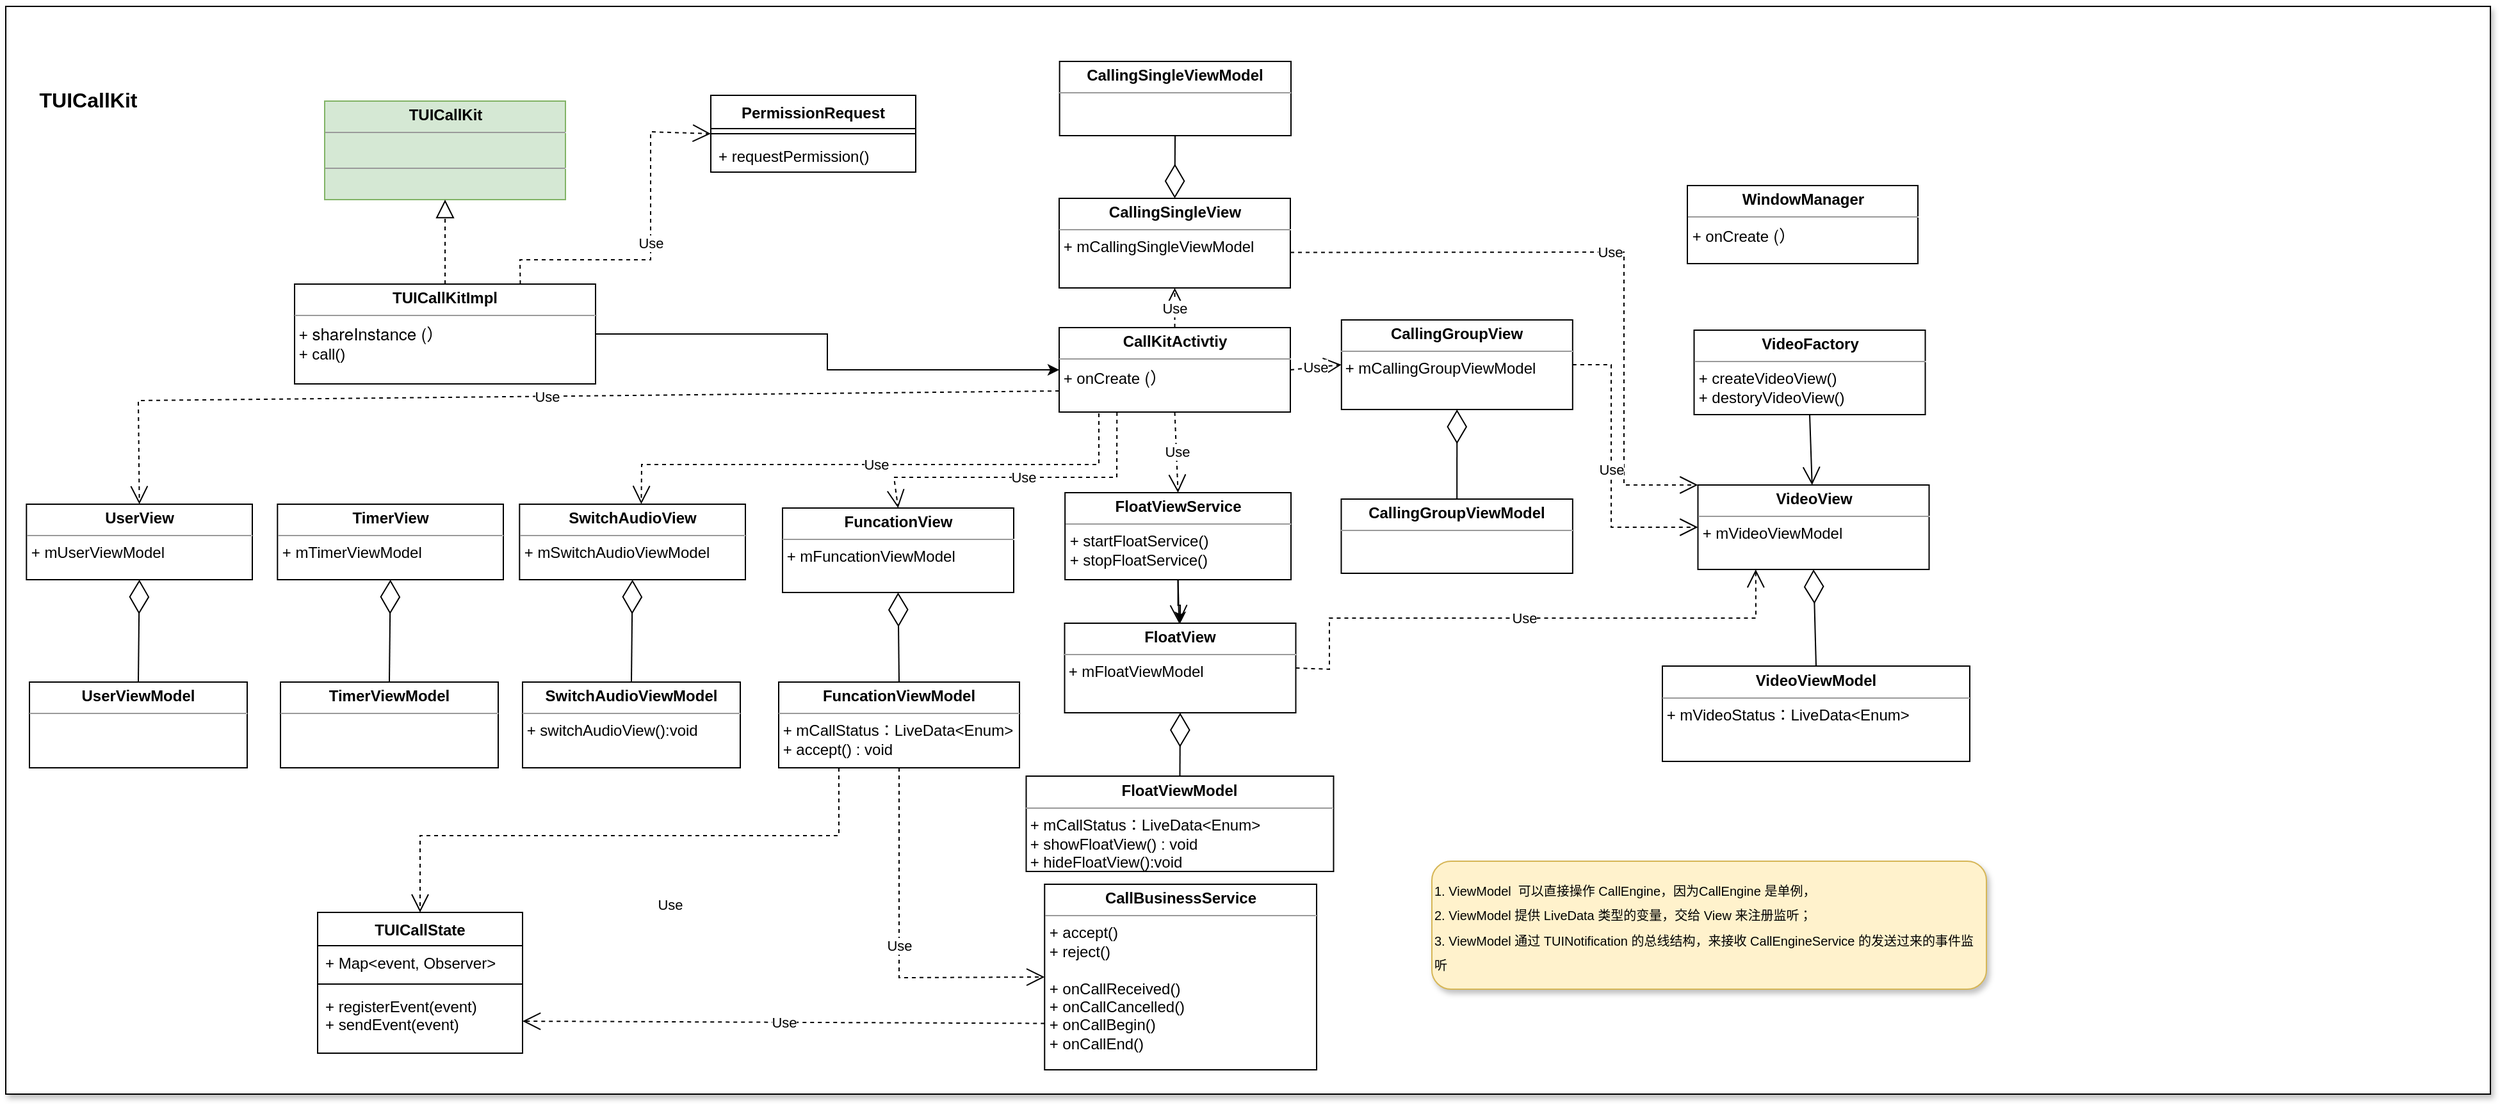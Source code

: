 <mxfile version="24.2.3" type="github">
  <diagram name="第 1 页" id="X-aWDRif7fTirK9xSBY9">
    <mxGraphModel dx="2087" dy="2103" grid="1" gridSize="10" guides="1" tooltips="1" connect="1" arrows="1" fold="1" page="1" pageScale="1" pageWidth="827" pageHeight="1169" math="0" shadow="0">
      <root>
        <mxCell id="0" />
        <mxCell id="1" parent="0" />
        <mxCell id="wCrlUD02cVlDB_2Lq__C-1" value="" style="rounded=0;whiteSpace=wrap;html=1;shadow=1;glass=0;sketch=0;fontFamily=Helvetica;fontSize=15;movable=0;resizable=0;rotatable=0;deletable=0;editable=0;connectable=0;" parent="1" vertex="1">
          <mxGeometry x="196.5" y="-108" width="1940" height="850" as="geometry" />
        </mxCell>
        <mxCell id="wCrlUD02cVlDB_2Lq__C-2" style="edgeStyle=orthogonalEdgeStyle;rounded=0;orthogonalLoop=1;jettySize=auto;html=1;entryX=0;entryY=0.5;entryDx=0;entryDy=0;fontFamily=Helvetica;fontSize=15;" parent="1" source="wCrlUD02cVlDB_2Lq__C-3" target="wCrlUD02cVlDB_2Lq__C-6" edge="1">
          <mxGeometry relative="1" as="geometry">
            <mxPoint x="1019" y="148.5" as="targetPoint" />
          </mxGeometry>
        </mxCell>
        <mxCell id="wCrlUD02cVlDB_2Lq__C-3" value="&lt;p style=&quot;margin: 0px ; margin-top: 4px ; text-align: center&quot;&gt;&lt;b&gt;TUICallKitImpl&lt;/b&gt;&lt;/p&gt;&lt;hr size=&quot;1&quot;&gt;&lt;p style=&quot;margin: 0px ; margin-left: 4px&quot;&gt;&lt;/p&gt;&lt;p style=&quot;margin: 0px ; margin-left: 4px&quot;&gt;&lt;/p&gt;&lt;span style=&quot;font-weight: 700 ; text-align: center&quot;&gt;&amp;nbsp;&lt;/span&gt;&lt;span style=&quot;text-align: center&quot;&gt;+&amp;nbsp;&lt;/span&gt;&lt;span style=&quot;font-family: &amp;quot;helvetica neue&amp;quot; ; font-size: 13px&quot;&gt;shareInstance (）&lt;br&gt;&lt;/span&gt;&lt;span style=&quot;text-align: center&quot;&gt;&amp;nbsp;+ call()&lt;br&gt;&lt;/span&gt;&lt;span style=&quot;font-weight: 700 ; text-align: center&quot;&gt;&lt;br&gt;&lt;/span&gt;&lt;div&gt;&lt;br&gt;&lt;/div&gt;" style="verticalAlign=top;align=left;overflow=fill;fontSize=12;fontFamily=Helvetica;html=1;fontStyle=0" parent="1" vertex="1">
          <mxGeometry x="422" y="109" width="235" height="78" as="geometry" />
        </mxCell>
        <mxCell id="wCrlUD02cVlDB_2Lq__C-4" value="&lt;p style=&quot;margin: 0px ; margin-top: 4px ; text-align: center&quot;&gt;&lt;span&gt;&lt;b&gt;TUICallKit&lt;/b&gt;&lt;/span&gt;&lt;/p&gt;&lt;hr size=&quot;1&quot;&gt;&lt;p style=&quot;margin: 0px ; margin-left: 4px&quot;&gt;&lt;b&gt;&lt;br&gt;&lt;/b&gt;&lt;/p&gt;&lt;hr size=&quot;1&quot;&gt;&lt;p style=&quot;margin: 0px ; margin-left: 4px&quot;&gt;&lt;/p&gt;&lt;b&gt;&lt;br&gt;&lt;/b&gt;&lt;p style=&quot;margin: 0px ; margin-left: 4px&quot;&gt;&lt;br&gt;&lt;/p&gt;" style="verticalAlign=top;align=left;overflow=fill;fontSize=12;fontFamily=Helvetica;html=1;fontStyle=0;fillColor=#d5e8d4;strokeColor=#82b366;" parent="1" vertex="1">
          <mxGeometry x="445.5" y="-34" width="188" height="77" as="geometry" />
        </mxCell>
        <mxCell id="wCrlUD02cVlDB_2Lq__C-5" value="" style="endArrow=block;dashed=1;endFill=0;endSize=12;html=1;rounded=0;exitX=0.5;exitY=0;exitDx=0;exitDy=0;entryX=0.5;entryY=1;entryDx=0;entryDy=0;" parent="1" source="wCrlUD02cVlDB_2Lq__C-3" target="wCrlUD02cVlDB_2Lq__C-4" edge="1">
          <mxGeometry width="160" relative="1" as="geometry">
            <mxPoint x="594.5" y="84" as="sourcePoint" />
            <mxPoint x="754.5" y="84" as="targetPoint" />
          </mxGeometry>
        </mxCell>
        <mxCell id="wCrlUD02cVlDB_2Lq__C-6" value="&lt;p style=&quot;margin: 0px ; margin-top: 4px ; text-align: center&quot;&gt;&lt;b&gt;CallKitActivtiy&lt;/b&gt;&lt;/p&gt;&lt;hr size=&quot;1&quot;&gt;&lt;p style=&quot;margin: 0px ; margin-left: 4px&quot;&gt;&lt;/p&gt;&lt;p style=&quot;margin: 0px ; margin-left: 4px&quot;&gt;&lt;/p&gt;&lt;span style=&quot;font-weight: 700 ; text-align: center&quot;&gt;&amp;nbsp;&lt;/span&gt;&lt;span style=&quot;text-align: center&quot;&gt;+ onCreate&lt;/span&gt;&lt;span style=&quot;font-family: &amp;quot;helvetica neue&amp;quot; ; font-size: 13px&quot;&gt;&amp;nbsp;(）&lt;/span&gt;&lt;span style=&quot;text-align: center&quot;&gt;&lt;br&gt;&lt;/span&gt;&lt;span style=&quot;font-weight: 700 ; text-align: center&quot;&gt;&lt;br&gt;&lt;/span&gt;&lt;div&gt;&lt;br&gt;&lt;/div&gt;" style="verticalAlign=top;align=left;overflow=fill;fontSize=12;fontFamily=Helvetica;html=1;fontStyle=0" parent="1" vertex="1">
          <mxGeometry x="1019" y="143" width="180.5" height="66" as="geometry" />
        </mxCell>
        <mxCell id="wCrlUD02cVlDB_2Lq__C-7" value="&lt;p style=&quot;margin: 0px ; margin-top: 4px ; text-align: center&quot;&gt;&lt;b&gt;VideoFactory&lt;/b&gt;&lt;/p&gt;&lt;hr size=&quot;1&quot;&gt;&lt;p style=&quot;margin: 0px ; margin-left: 4px&quot;&gt;&lt;/p&gt;&lt;p style=&quot;margin: 0px ; margin-left: 4px&quot;&gt;&lt;/p&gt;&lt;span style=&quot;font-weight: 700 ; text-align: center&quot;&gt;&amp;nbsp;&lt;/span&gt;&lt;span style=&quot;text-align: center&quot;&gt;+ createVideoView()&lt;br&gt;&lt;/span&gt;&lt;span style=&quot;text-align: center&quot;&gt;&amp;nbsp;+ destoryVideoView()&lt;br&gt;&lt;/span&gt;" style="verticalAlign=top;align=left;overflow=fill;fontSize=12;fontFamily=Helvetica;html=1;fontStyle=0" parent="1" vertex="1">
          <mxGeometry x="1514.75" y="145" width="180.5" height="66" as="geometry" />
        </mxCell>
        <mxCell id="wCrlUD02cVlDB_2Lq__C-8" value="&lt;p style=&quot;margin: 0px ; margin-top: 4px ; text-align: center&quot;&gt;&lt;b&gt;VideoView&lt;/b&gt;&lt;/p&gt;&lt;hr size=&quot;1&quot;&gt;&lt;p style=&quot;margin: 0px ; margin-left: 4px&quot;&gt;&lt;/p&gt;&lt;p style=&quot;margin: 0px ; margin-left: 4px&quot;&gt;&lt;/p&gt;&lt;span style=&quot;font-weight: 700 ; text-align: center&quot;&gt;&amp;nbsp;&lt;/span&gt;&lt;span style=&quot;text-align: center&quot;&gt;+ mVideoViewModel&lt;/span&gt;&lt;span style=&quot;text-align: center&quot;&gt;&lt;br&gt;&lt;/span&gt;" style="verticalAlign=top;align=left;overflow=fill;fontSize=12;fontFamily=Helvetica;html=1;fontStyle=0" parent="1" vertex="1">
          <mxGeometry x="1517.75" y="266" width="180.5" height="66" as="geometry" />
        </mxCell>
        <mxCell id="wCrlUD02cVlDB_2Lq__C-9" value="&lt;p style=&quot;margin: 0px ; margin-top: 4px ; text-align: center&quot;&gt;&lt;b&gt;VideoViewModel&lt;/b&gt;&lt;/p&gt;&lt;hr size=&quot;1&quot;&gt;&lt;p style=&quot;margin: 0px ; margin-left: 4px&quot;&gt;&lt;/p&gt;&lt;p style=&quot;margin: 0px ; margin-left: 4px&quot;&gt;&lt;/p&gt;&lt;span style=&quot;font-weight: 700 ; text-align: center&quot;&gt;&amp;nbsp;&lt;/span&gt;&lt;span style=&quot;text-align: center;&quot;&gt;+ mVideoStatus：&lt;/span&gt;&lt;span style=&quot;text-align: center;&quot;&gt;LiveData&amp;lt;Enum&amp;gt;&lt;/span&gt;&lt;span style=&quot;text-align: center&quot;&gt;&lt;br&gt;&lt;/span&gt;" style="verticalAlign=top;align=left;overflow=fill;fontSize=12;fontFamily=Helvetica;html=1;fontStyle=0" parent="1" vertex="1">
          <mxGeometry x="1490" y="407.5" width="240" height="74.5" as="geometry" />
        </mxCell>
        <mxCell id="wCrlUD02cVlDB_2Lq__C-10" value="&lt;p style=&quot;margin: 0px ; margin-top: 4px ; text-align: center&quot;&gt;&lt;b&gt;CallBusinessService&lt;/b&gt;&lt;/p&gt;&lt;hr size=&quot;1&quot;&gt;&lt;p style=&quot;margin: 0px ; margin-left: 4px&quot;&gt;&lt;/p&gt;&lt;p style=&quot;margin: 0px ; margin-left: 4px&quot;&gt;&lt;/p&gt;&lt;span style=&quot;font-weight: 700 ; text-align: center&quot;&gt;&amp;nbsp;&lt;/span&gt;&lt;span style=&quot;text-align: center&quot;&gt;+ accept()&lt;/span&gt;&lt;span style=&quot;text-align: center&quot;&gt;&lt;br&gt;&amp;nbsp;+ reject()&lt;br&gt;&lt;br&gt;&amp;nbsp;+ onCallReceived()&lt;br&gt;&lt;/span&gt;&lt;span style=&quot;text-align: center&quot;&gt;&amp;nbsp;+ onCallCancelled()&lt;br&gt;&amp;nbsp;+ onCallBegin()&lt;br&gt;&amp;nbsp;+ onCallEnd()&lt;br&gt;&lt;/span&gt;" style="verticalAlign=top;align=left;overflow=fill;fontSize=12;fontFamily=Helvetica;html=1;fontStyle=0" parent="1" vertex="1">
          <mxGeometry x="1007.63" y="578" width="212.37" height="145" as="geometry" />
        </mxCell>
        <mxCell id="wCrlUD02cVlDB_2Lq__C-11" value="" style="endArrow=diamondThin;endFill=0;endSize=24;html=1;rounded=0;exitX=0.5;exitY=0;exitDx=0;exitDy=0;entryX=0.5;entryY=1;entryDx=0;entryDy=0;" parent="1" source="wCrlUD02cVlDB_2Lq__C-9" target="wCrlUD02cVlDB_2Lq__C-8" edge="1">
          <mxGeometry width="160" relative="1" as="geometry">
            <mxPoint x="1181" y="282" as="sourcePoint" />
            <mxPoint x="1341" y="282" as="targetPoint" />
          </mxGeometry>
        </mxCell>
        <mxCell id="wCrlUD02cVlDB_2Lq__C-12" value="&lt;b&gt;&lt;font style=&quot;font-size: 16px;&quot;&gt;TUICallKit&lt;/font&gt;&lt;/b&gt;" style="text;html=1;strokeColor=none;fillColor=none;align=center;verticalAlign=middle;whiteSpace=wrap;rounded=0;" parent="1" vertex="1">
          <mxGeometry x="200.75" y="-50" width="120" height="30" as="geometry" />
        </mxCell>
        <mxCell id="wCrlUD02cVlDB_2Lq__C-13" value="&lt;span style=&quot;font-size: 10px;&quot;&gt;1. ViewModel&amp;nbsp; 可以直接操作 CallEngine，因为CallEngine 是单例，&lt;br&gt;2. ViewModel 提供 LiveData 类型的变量，交给 View 来注册监听；&lt;br&gt;3. ViewModel 通过 TUINotification 的总线结构，来接收 CallEngineService 的发送过来的事件监听&lt;br&gt;&lt;/span&gt;" style="text;html=1;strokeColor=#d6b656;fillColor=#fff2cc;align=left;verticalAlign=middle;whiteSpace=wrap;rounded=1;fontFamily=Helvetica;fontSize=16;glass=0;shadow=1;" parent="1" vertex="1">
          <mxGeometry x="1310" y="560" width="433" height="100" as="geometry" />
        </mxCell>
        <mxCell id="wCrlUD02cVlDB_2Lq__C-14" value="&lt;p style=&quot;margin: 0px ; margin-top: 4px ; text-align: center&quot;&gt;&lt;b&gt;FuncationView&lt;/b&gt;&lt;/p&gt;&lt;hr size=&quot;1&quot;&gt;&lt;p style=&quot;margin: 0px ; margin-left: 4px&quot;&gt;&lt;/p&gt;&lt;p style=&quot;margin: 0px ; margin-left: 4px&quot;&gt;&lt;/p&gt;&lt;span style=&quot;font-weight: 700 ; text-align: center&quot;&gt;&amp;nbsp;&lt;/span&gt;&lt;span style=&quot;text-align: center&quot;&gt;+ mFuncationViewModel&lt;/span&gt;&lt;span style=&quot;text-align: center&quot;&gt;&lt;br&gt;&lt;/span&gt;" style="verticalAlign=top;align=left;overflow=fill;fontSize=12;fontFamily=Helvetica;html=1;fontStyle=0" parent="1" vertex="1">
          <mxGeometry x="803" y="284" width="180.5" height="66" as="geometry" />
        </mxCell>
        <mxCell id="wCrlUD02cVlDB_2Lq__C-15" value="&lt;p style=&quot;margin: 0px ; margin-top: 4px ; text-align: center&quot;&gt;&lt;b&gt;FuncationViewModel&lt;/b&gt;&lt;/p&gt;&lt;hr size=&quot;1&quot;&gt;&lt;p style=&quot;margin: 0px ; margin-left: 4px&quot;&gt;&lt;/p&gt;&lt;p style=&quot;margin: 0px ; margin-left: 4px&quot;&gt;&lt;/p&gt;&lt;span style=&quot;font-weight: 700 ; text-align: center&quot;&gt;&amp;nbsp;&lt;/span&gt;&lt;span style=&quot;text-align: center;&quot;&gt;+ mCallStatus：&lt;/span&gt;&lt;span style=&quot;text-align: center;&quot;&gt;LiveData&amp;lt;Enum&amp;gt;&lt;/span&gt;&lt;span style=&quot;text-align: center&quot;&gt;&lt;br&gt;&amp;nbsp;+ accept() : void&lt;br&gt;&lt;/span&gt;" style="verticalAlign=top;align=left;overflow=fill;fontSize=12;fontFamily=Helvetica;html=1;fontStyle=0" parent="1" vertex="1">
          <mxGeometry x="800" y="420" width="188" height="67" as="geometry" />
        </mxCell>
        <mxCell id="wCrlUD02cVlDB_2Lq__C-16" value="" style="endArrow=diamondThin;endFill=0;endSize=24;html=1;rounded=0;exitX=0.5;exitY=0;exitDx=0;exitDy=0;entryX=0.5;entryY=1;entryDx=0;entryDy=0;" parent="1" source="wCrlUD02cVlDB_2Lq__C-15" target="wCrlUD02cVlDB_2Lq__C-14" edge="1">
          <mxGeometry width="160" relative="1" as="geometry">
            <mxPoint x="880" y="387" as="sourcePoint" />
            <mxPoint x="1040" y="387" as="targetPoint" />
          </mxGeometry>
        </mxCell>
        <mxCell id="wCrlUD02cVlDB_2Lq__C-17" value="&lt;p style=&quot;margin: 0px ; margin-top: 4px ; text-align: center&quot;&gt;&lt;b&gt;WindowManager&lt;/b&gt;&lt;/p&gt;&lt;hr size=&quot;1&quot;&gt;&lt;p style=&quot;margin: 0px ; margin-left: 4px&quot;&gt;&lt;/p&gt;&lt;p style=&quot;margin: 0px ; margin-left: 4px&quot;&gt;&lt;/p&gt;&lt;span style=&quot;font-weight: 700 ; text-align: center&quot;&gt;&amp;nbsp;&lt;/span&gt;&lt;span style=&quot;text-align: center&quot;&gt;+ onCreate&lt;/span&gt;&lt;span style=&quot;font-family: &amp;quot;helvetica neue&amp;quot; ; font-size: 13px&quot;&gt;&amp;nbsp;(）&lt;/span&gt;&lt;span style=&quot;text-align: center&quot;&gt;&lt;br&gt;&lt;/span&gt;&lt;span style=&quot;font-weight: 700 ; text-align: center&quot;&gt;&lt;br&gt;&lt;/span&gt;&lt;div&gt;&lt;br&gt;&lt;/div&gt;" style="verticalAlign=top;align=left;overflow=fill;fontSize=12;fontFamily=Helvetica;html=1;fontStyle=0" parent="1" vertex="1">
          <mxGeometry x="1509.5" y="32" width="180" height="61" as="geometry" />
        </mxCell>
        <mxCell id="wCrlUD02cVlDB_2Lq__C-18" value="&lt;p style=&quot;margin: 0px ; margin-top: 4px ; text-align: center&quot;&gt;&lt;b&gt;FloatView&lt;/b&gt;&lt;/p&gt;&lt;hr size=&quot;1&quot;&gt;&lt;p style=&quot;margin: 0px ; margin-left: 4px&quot;&gt;&lt;/p&gt;&lt;p style=&quot;margin: 0px ; margin-left: 4px&quot;&gt;&lt;/p&gt;&lt;span style=&quot;font-weight: 700 ; text-align: center&quot;&gt;&amp;nbsp;&lt;/span&gt;&lt;span style=&quot;text-align: center&quot;&gt;+ mFloatViewModel&lt;/span&gt;&lt;span style=&quot;text-align: center&quot;&gt;&lt;br&gt;&lt;/span&gt;" style="verticalAlign=top;align=left;overflow=fill;fontSize=12;fontFamily=Helvetica;html=1;fontStyle=0" parent="1" vertex="1">
          <mxGeometry x="1023.25" y="374" width="180.5" height="70" as="geometry" />
        </mxCell>
        <mxCell id="wCrlUD02cVlDB_2Lq__C-19" value="&lt;p style=&quot;margin: 0px ; margin-top: 4px ; text-align: center&quot;&gt;&lt;b&gt;FloatViewModel&lt;/b&gt;&lt;/p&gt;&lt;hr size=&quot;1&quot;&gt;&lt;p style=&quot;margin: 0px ; margin-left: 4px&quot;&gt;&lt;/p&gt;&lt;p style=&quot;margin: 0px ; margin-left: 4px&quot;&gt;&lt;/p&gt;&lt;span style=&quot;font-weight: 700 ; text-align: center&quot;&gt;&amp;nbsp;&lt;/span&gt;&lt;span style=&quot;text-align: center;&quot;&gt;+ mCallStatus：&lt;/span&gt;&lt;span style=&quot;text-align: center;&quot;&gt;LiveData&amp;lt;Enum&amp;gt;&lt;/span&gt;&lt;span style=&quot;text-align: center&quot;&gt;&lt;br&gt;&amp;nbsp;+ showFloatView() : void&lt;br&gt;&amp;nbsp;+ hideFloatView():void&lt;br&gt;&lt;/span&gt;" style="verticalAlign=top;align=left;overflow=fill;fontSize=12;fontFamily=Helvetica;html=1;fontStyle=0" parent="1" vertex="1">
          <mxGeometry x="993.25" y="493.5" width="240" height="74.5" as="geometry" />
        </mxCell>
        <mxCell id="wCrlUD02cVlDB_2Lq__C-20" value="" style="endArrow=diamondThin;endFill=0;endSize=24;html=1;rounded=0;exitX=0.5;exitY=0;exitDx=0;exitDy=0;entryX=0.5;entryY=1;entryDx=0;entryDy=0;" parent="1" source="wCrlUD02cVlDB_2Lq__C-19" target="wCrlUD02cVlDB_2Lq__C-18" edge="1">
          <mxGeometry width="160" relative="1" as="geometry">
            <mxPoint x="1121.25" y="468" as="sourcePoint" />
            <mxPoint x="1281.25" y="468" as="targetPoint" />
          </mxGeometry>
        </mxCell>
        <mxCell id="wCrlUD02cVlDB_2Lq__C-21" value="Use" style="endArrow=open;endSize=12;dashed=1;html=1;rounded=0;entryX=0.5;entryY=0;entryDx=0;entryDy=0;exitX=0.25;exitY=1;exitDx=0;exitDy=0;" parent="1" source="wCrlUD02cVlDB_2Lq__C-6" target="wCrlUD02cVlDB_2Lq__C-14" edge="1">
          <mxGeometry width="160" relative="1" as="geometry">
            <mxPoint x="1102" y="210" as="sourcePoint" />
            <mxPoint x="1010" y="430" as="targetPoint" />
            <Array as="points">
              <mxPoint x="1064" y="260" />
              <mxPoint x="890" y="260" />
            </Array>
          </mxGeometry>
        </mxCell>
        <mxCell id="wCrlUD02cVlDB_2Lq__C-22" value="Use" style="endArrow=open;endSize=12;dashed=1;html=1;rounded=0;exitX=0.5;exitY=1;exitDx=0;exitDy=0;entryX=0.5;entryY=0;entryDx=0;entryDy=0;" parent="1" source="wCrlUD02cVlDB_2Lq__C-6" target="wCrlUD02cVlDB_2Lq__C-34" edge="1">
          <mxGeometry width="160" relative="1" as="geometry">
            <mxPoint x="850" y="420" as="sourcePoint" />
            <mxPoint x="1109" y="260" as="targetPoint" />
          </mxGeometry>
        </mxCell>
        <mxCell id="wCrlUD02cVlDB_2Lq__C-23" value="Use" style="endArrow=open;endSize=12;dashed=1;html=1;rounded=0;entryX=0;entryY=0;entryDx=0;entryDy=0;exitX=1;exitY=0.604;exitDx=0;exitDy=0;exitPerimeter=0;" parent="1" source="wCrlUD02cVlDB_2Lq__C-47" target="wCrlUD02cVlDB_2Lq__C-8" edge="1">
          <mxGeometry width="160" relative="1" as="geometry">
            <mxPoint x="1151" y="240" as="sourcePoint" />
            <mxPoint x="1368.25" y="297" as="targetPoint" />
            <Array as="points">
              <mxPoint x="1460" y="84" />
              <mxPoint x="1460" y="266" />
            </Array>
          </mxGeometry>
        </mxCell>
        <mxCell id="wCrlUD02cVlDB_2Lq__C-24" value="" style="endArrow=open;endFill=1;endSize=12;html=1;rounded=0;exitX=0.5;exitY=1;exitDx=0;exitDy=0;" parent="1" source="wCrlUD02cVlDB_2Lq__C-7" target="wCrlUD02cVlDB_2Lq__C-8" edge="1">
          <mxGeometry width="160" relative="1" as="geometry">
            <mxPoint x="1541" y="211" as="sourcePoint" />
            <mxPoint x="1701" y="211" as="targetPoint" />
          </mxGeometry>
        </mxCell>
        <mxCell id="wCrlUD02cVlDB_2Lq__C-25" value="Use" style="endArrow=open;endSize=12;dashed=1;html=1;rounded=0;exitX=0.5;exitY=1;exitDx=0;exitDy=0;entryX=0;entryY=0.5;entryDx=0;entryDy=0;" parent="1" source="wCrlUD02cVlDB_2Lq__C-15" target="wCrlUD02cVlDB_2Lq__C-10" edge="1">
          <mxGeometry width="160" relative="1" as="geometry">
            <mxPoint x="890" y="420" as="sourcePoint" />
            <mxPoint x="1050" y="420" as="targetPoint" />
            <Array as="points">
              <mxPoint x="894" y="651" />
            </Array>
          </mxGeometry>
        </mxCell>
        <mxCell id="wCrlUD02cVlDB_2Lq__C-26" value="TUICallState" style="swimlane;fontStyle=1;align=center;verticalAlign=top;childLayout=stackLayout;horizontal=1;startSize=26;horizontalStack=0;resizeParent=1;resizeParentMax=0;resizeLast=0;collapsible=1;marginBottom=0;" parent="1" vertex="1">
          <mxGeometry x="440" y="600" width="160" height="110" as="geometry" />
        </mxCell>
        <mxCell id="wCrlUD02cVlDB_2Lq__C-27" value="+ Map&lt;event, Observer&gt;" style="text;strokeColor=none;fillColor=none;align=left;verticalAlign=top;spacingLeft=4;spacingRight=4;overflow=hidden;rotatable=0;points=[[0,0.5],[1,0.5]];portConstraint=eastwest;" parent="wCrlUD02cVlDB_2Lq__C-26" vertex="1">
          <mxGeometry y="26" width="160" height="26" as="geometry" />
        </mxCell>
        <mxCell id="wCrlUD02cVlDB_2Lq__C-28" value="" style="line;strokeWidth=1;fillColor=none;align=left;verticalAlign=middle;spacingTop=-1;spacingLeft=3;spacingRight=3;rotatable=0;labelPosition=right;points=[];portConstraint=eastwest;strokeColor=inherit;" parent="wCrlUD02cVlDB_2Lq__C-26" vertex="1">
          <mxGeometry y="52" width="160" height="8" as="geometry" />
        </mxCell>
        <mxCell id="wCrlUD02cVlDB_2Lq__C-29" value="+ registerEvent(event)&#xa;+ sendEvent(event)" style="text;strokeColor=none;fillColor=none;align=left;verticalAlign=top;spacingLeft=4;spacingRight=4;overflow=hidden;rotatable=0;points=[[0,0.5],[1,0.5]];portConstraint=eastwest;" parent="wCrlUD02cVlDB_2Lq__C-26" vertex="1">
          <mxGeometry y="60" width="160" height="50" as="geometry" />
        </mxCell>
        <mxCell id="wCrlUD02cVlDB_2Lq__C-30" value="Use" style="endArrow=open;endSize=12;dashed=1;html=1;rounded=0;exitX=0;exitY=0.75;exitDx=0;exitDy=0;entryX=1;entryY=0.5;entryDx=0;entryDy=0;" parent="1" source="wCrlUD02cVlDB_2Lq__C-10" target="wCrlUD02cVlDB_2Lq__C-29" edge="1">
          <mxGeometry width="160" relative="1" as="geometry">
            <mxPoint x="790" y="580" as="sourcePoint" />
            <mxPoint x="950" y="580" as="targetPoint" />
          </mxGeometry>
        </mxCell>
        <mxCell id="wCrlUD02cVlDB_2Lq__C-31" value="Use" style="endArrow=open;endSize=12;dashed=1;html=1;rounded=0;exitX=0.25;exitY=1;exitDx=0;exitDy=0;entryX=0.5;entryY=0;entryDx=0;entryDy=0;" parent="1" source="wCrlUD02cVlDB_2Lq__C-15" target="wCrlUD02cVlDB_2Lq__C-26" edge="1">
          <mxGeometry x="-0.16" y="54" width="160" relative="1" as="geometry">
            <mxPoint x="790" y="580" as="sourcePoint" />
            <mxPoint x="950" y="580" as="targetPoint" />
            <Array as="points">
              <mxPoint x="847" y="540" />
              <mxPoint x="520" y="540" />
            </Array>
            <mxPoint as="offset" />
          </mxGeometry>
        </mxCell>
        <mxCell id="wCrlUD02cVlDB_2Lq__C-32" value="Use" style="endArrow=open;endSize=12;dashed=1;html=1;rounded=0;exitX=1;exitY=0.5;exitDx=0;exitDy=0;entryX=0.25;entryY=1;entryDx=0;entryDy=0;" parent="1" source="wCrlUD02cVlDB_2Lq__C-18" target="wCrlUD02cVlDB_2Lq__C-8" edge="1">
          <mxGeometry width="160" relative="1" as="geometry">
            <mxPoint x="890" y="530" as="sourcePoint" />
            <mxPoint x="1050" y="530" as="targetPoint" />
            <Array as="points">
              <mxPoint x="1230" y="410" />
              <mxPoint x="1230" y="370" />
              <mxPoint x="1413" y="370" />
              <mxPoint x="1563" y="370" />
            </Array>
          </mxGeometry>
        </mxCell>
        <mxCell id="wCrlUD02cVlDB_2Lq__C-33" value="" style="edgeStyle=orthogonalEdgeStyle;rounded=0;orthogonalLoop=1;jettySize=auto;html=1;" parent="1" source="wCrlUD02cVlDB_2Lq__C-34" target="wCrlUD02cVlDB_2Lq__C-18" edge="1">
          <mxGeometry relative="1" as="geometry" />
        </mxCell>
        <mxCell id="wCrlUD02cVlDB_2Lq__C-34" value="&lt;p style=&quot;margin: 0px ; margin-top: 4px ; text-align: center&quot;&gt;&lt;b&gt;FloatViewService&lt;/b&gt;&lt;/p&gt;&lt;hr size=&quot;1&quot;&gt;&lt;p style=&quot;margin: 0px ; margin-left: 4px&quot;&gt;&lt;/p&gt;&lt;p style=&quot;margin: 0px ; margin-left: 4px&quot;&gt;&lt;/p&gt;&lt;div style=&quot;&quot;&gt;&amp;nbsp;+&amp;nbsp;startFloatService()&lt;/div&gt;&lt;div style=&quot;&quot;&gt;&amp;nbsp;+&amp;nbsp;stopFloatService()&lt;/div&gt;" style="verticalAlign=top;align=left;overflow=fill;fontSize=12;fontFamily=Helvetica;html=1;fontStyle=0" parent="1" vertex="1">
          <mxGeometry x="1023.57" y="272" width="176.43" height="68" as="geometry" />
        </mxCell>
        <mxCell id="wCrlUD02cVlDB_2Lq__C-35" value="" style="endArrow=open;endFill=1;endSize=12;html=1;rounded=0;exitX=0.5;exitY=1;exitDx=0;exitDy=0;" parent="1" source="wCrlUD02cVlDB_2Lq__C-34" target="wCrlUD02cVlDB_2Lq__C-18" edge="1">
          <mxGeometry width="160" relative="1" as="geometry">
            <mxPoint x="890" y="270" as="sourcePoint" />
            <mxPoint x="1050" y="270" as="targetPoint" />
          </mxGeometry>
        </mxCell>
        <mxCell id="wCrlUD02cVlDB_2Lq__C-36" value="&lt;p style=&quot;margin: 0px ; margin-top: 4px ; text-align: center&quot;&gt;&lt;b&gt;SwitchAudioView&lt;/b&gt;&lt;/p&gt;&lt;hr size=&quot;1&quot;&gt;&lt;p style=&quot;margin: 0px ; margin-left: 4px&quot;&gt;&lt;/p&gt;&lt;p style=&quot;margin: 0px ; margin-left: 4px&quot;&gt;&lt;/p&gt;&lt;span style=&quot;font-weight: 700 ; text-align: center&quot;&gt;&amp;nbsp;&lt;/span&gt;&lt;span style=&quot;text-align: center&quot;&gt;+&amp;nbsp;&lt;/span&gt;&lt;span style=&quot;text-align: center&quot;&gt;mSwitchAudioViewModel&lt;br&gt;&lt;/span&gt;" style="verticalAlign=top;align=left;overflow=fill;fontSize=12;fontFamily=Helvetica;html=1;fontStyle=0" parent="1" vertex="1">
          <mxGeometry x="597.66" y="281" width="176.34" height="59" as="geometry" />
        </mxCell>
        <mxCell id="wCrlUD02cVlDB_2Lq__C-37" value="&lt;p style=&quot;margin: 0px ; margin-top: 4px ; text-align: center&quot;&gt;&lt;b&gt;SwitchAudioViewModel&lt;/b&gt;&lt;/p&gt;&lt;hr size=&quot;1&quot;&gt;&lt;p style=&quot;margin: 0px ; margin-left: 4px&quot;&gt;&lt;/p&gt;&lt;p style=&quot;margin: 0px ; margin-left: 4px&quot;&gt;&lt;/p&gt;&lt;span style=&quot;font-weight: 700 ; text-align: center&quot;&gt;&amp;nbsp;&lt;/span&gt;&lt;span style=&quot;text-align: center;&quot;&gt;+ switchAudioView():void&lt;/span&gt;&lt;span style=&quot;text-align: center&quot;&gt;&lt;br&gt;&lt;/span&gt;" style="verticalAlign=top;align=left;overflow=fill;fontSize=12;fontFamily=Helvetica;html=1;fontStyle=0" parent="1" vertex="1">
          <mxGeometry x="600" y="420" width="170" height="67" as="geometry" />
        </mxCell>
        <mxCell id="wCrlUD02cVlDB_2Lq__C-38" value="Use" style="endArrow=open;endSize=12;dashed=1;html=1;rounded=0;entryX=0.539;entryY=-0.003;entryDx=0;entryDy=0;entryPerimeter=0;" parent="1" target="wCrlUD02cVlDB_2Lq__C-36" edge="1">
          <mxGeometry width="160" relative="1" as="geometry">
            <mxPoint x="1050" y="210" as="sourcePoint" />
            <mxPoint x="795.12" y="281" as="targetPoint" />
            <Array as="points">
              <mxPoint x="1050" y="250" />
              <mxPoint x="693" y="250" />
            </Array>
          </mxGeometry>
        </mxCell>
        <mxCell id="wCrlUD02cVlDB_2Lq__C-39" value="" style="endArrow=diamondThin;endFill=0;endSize=24;html=1;rounded=0;exitX=0.5;exitY=0;exitDx=0;exitDy=0;entryX=0.5;entryY=1;entryDx=0;entryDy=0;" parent="1" source="wCrlUD02cVlDB_2Lq__C-37" target="wCrlUD02cVlDB_2Lq__C-36" edge="1">
          <mxGeometry width="160" relative="1" as="geometry">
            <mxPoint x="658" y="380" as="sourcePoint" />
            <mxPoint x="654" y="340" as="targetPoint" />
          </mxGeometry>
        </mxCell>
        <mxCell id="wCrlUD02cVlDB_2Lq__C-40" value="&lt;p style=&quot;margin: 0px ; margin-top: 4px ; text-align: center&quot;&gt;&lt;b&gt;UserView&lt;/b&gt;&lt;/p&gt;&lt;hr size=&quot;1&quot;&gt;&lt;p style=&quot;margin: 0px ; margin-left: 4px&quot;&gt;&lt;/p&gt;&lt;p style=&quot;margin: 0px ; margin-left: 4px&quot;&gt;&lt;/p&gt;&lt;span style=&quot;font-weight: 700 ; text-align: center&quot;&gt;&amp;nbsp;&lt;/span&gt;&lt;span style=&quot;text-align: center&quot;&gt;+&amp;nbsp;&lt;/span&gt;&lt;span style=&quot;text-align: center&quot;&gt;mUserViewModel&lt;br&gt;&lt;/span&gt;" style="verticalAlign=top;align=left;overflow=fill;fontSize=12;fontFamily=Helvetica;html=1;fontStyle=0" parent="1" vertex="1">
          <mxGeometry x="212.66" y="281" width="176.34" height="59" as="geometry" />
        </mxCell>
        <mxCell id="wCrlUD02cVlDB_2Lq__C-41" value="&lt;p style=&quot;margin: 0px ; margin-top: 4px ; text-align: center&quot;&gt;&lt;b&gt;UserViewModel&lt;/b&gt;&lt;/p&gt;&lt;hr size=&quot;1&quot;&gt;&lt;p style=&quot;margin: 0px ; margin-left: 4px&quot;&gt;&lt;/p&gt;&lt;p style=&quot;margin: 0px ; margin-left: 4px&quot;&gt;&lt;/p&gt;&lt;span style=&quot;font-weight: 700 ; text-align: center&quot;&gt;&amp;nbsp;&lt;/span&gt;&lt;span style=&quot;text-align: center&quot;&gt;&lt;br&gt;&lt;/span&gt;" style="verticalAlign=top;align=left;overflow=fill;fontSize=12;fontFamily=Helvetica;html=1;fontStyle=0" parent="1" vertex="1">
          <mxGeometry x="215" y="420" width="170" height="67" as="geometry" />
        </mxCell>
        <mxCell id="wCrlUD02cVlDB_2Lq__C-42" value="" style="endArrow=diamondThin;endFill=0;endSize=24;html=1;rounded=0;exitX=0.5;exitY=0;exitDx=0;exitDy=0;entryX=0.5;entryY=1;entryDx=0;entryDy=0;" parent="1" source="wCrlUD02cVlDB_2Lq__C-41" target="wCrlUD02cVlDB_2Lq__C-40" edge="1">
          <mxGeometry width="160" relative="1" as="geometry">
            <mxPoint x="273" y="380" as="sourcePoint" />
            <mxPoint x="269" y="340" as="targetPoint" />
          </mxGeometry>
        </mxCell>
        <mxCell id="wCrlUD02cVlDB_2Lq__C-43" value="Use" style="endArrow=open;endSize=12;dashed=1;html=1;rounded=0;exitX=0;exitY=0.75;exitDx=0;exitDy=0;entryX=0.5;entryY=0;entryDx=0;entryDy=0;" parent="1" source="wCrlUD02cVlDB_2Lq__C-6" target="wCrlUD02cVlDB_2Lq__C-40" edge="1">
          <mxGeometry width="160" relative="1" as="geometry">
            <mxPoint x="1060" y="220" as="sourcePoint" />
            <mxPoint x="500" y="280" as="targetPoint" />
            <Array as="points">
              <mxPoint x="300" y="200" />
            </Array>
          </mxGeometry>
        </mxCell>
        <mxCell id="wCrlUD02cVlDB_2Lq__C-44" value="&lt;p style=&quot;margin: 0px ; margin-top: 4px ; text-align: center&quot;&gt;&lt;b&gt;TimerView&lt;/b&gt;&lt;/p&gt;&lt;hr size=&quot;1&quot;&gt;&lt;p style=&quot;margin: 0px ; margin-left: 4px&quot;&gt;&lt;/p&gt;&lt;p style=&quot;margin: 0px ; margin-left: 4px&quot;&gt;&lt;/p&gt;&lt;span style=&quot;font-weight: 700 ; text-align: center&quot;&gt;&amp;nbsp;&lt;/span&gt;&lt;span style=&quot;text-align: center&quot;&gt;+&amp;nbsp;&lt;/span&gt;&lt;span style=&quot;text-align: center&quot;&gt;mTimerViewModel&lt;br&gt;&lt;/span&gt;" style="verticalAlign=top;align=left;overflow=fill;fontSize=12;fontFamily=Helvetica;html=1;fontStyle=0" parent="1" vertex="1">
          <mxGeometry x="408.66" y="281" width="176.34" height="59" as="geometry" />
        </mxCell>
        <mxCell id="wCrlUD02cVlDB_2Lq__C-45" value="&lt;p style=&quot;margin: 0px ; margin-top: 4px ; text-align: center&quot;&gt;&lt;b&gt;TimerViewModel&lt;/b&gt;&lt;/p&gt;&lt;hr size=&quot;1&quot;&gt;&lt;p style=&quot;margin: 0px ; margin-left: 4px&quot;&gt;&lt;/p&gt;&lt;p style=&quot;margin: 0px ; margin-left: 4px&quot;&gt;&lt;/p&gt;&lt;span style=&quot;font-weight: 700 ; text-align: center&quot;&gt;&amp;nbsp;&lt;/span&gt;&lt;span style=&quot;text-align: center&quot;&gt;&lt;br&gt;&lt;/span&gt;" style="verticalAlign=top;align=left;overflow=fill;fontSize=12;fontFamily=Helvetica;html=1;fontStyle=0" parent="1" vertex="1">
          <mxGeometry x="411" y="420" width="170" height="67" as="geometry" />
        </mxCell>
        <mxCell id="wCrlUD02cVlDB_2Lq__C-46" value="" style="endArrow=diamondThin;endFill=0;endSize=24;html=1;rounded=0;exitX=0.5;exitY=0;exitDx=0;exitDy=0;entryX=0.5;entryY=1;entryDx=0;entryDy=0;" parent="1" source="wCrlUD02cVlDB_2Lq__C-45" target="wCrlUD02cVlDB_2Lq__C-44" edge="1">
          <mxGeometry width="160" relative="1" as="geometry">
            <mxPoint x="469" y="380" as="sourcePoint" />
            <mxPoint x="465" y="340" as="targetPoint" />
          </mxGeometry>
        </mxCell>
        <mxCell id="wCrlUD02cVlDB_2Lq__C-47" value="&lt;p style=&quot;margin: 0px ; margin-top: 4px ; text-align: center&quot;&gt;&lt;b&gt;CallingSingleView&lt;/b&gt;&lt;/p&gt;&lt;hr size=&quot;1&quot;&gt;&lt;p style=&quot;margin: 0px ; margin-left: 4px&quot;&gt;&lt;/p&gt;&lt;p style=&quot;margin: 0px ; margin-left: 4px&quot;&gt;&lt;/p&gt;&lt;span style=&quot;font-weight: 700 ; text-align: center&quot;&gt;&amp;nbsp;&lt;/span&gt;&lt;span style=&quot;text-align: center&quot;&gt;+ mCallingSingleViewModel&lt;/span&gt;&lt;span style=&quot;text-align: center&quot;&gt;&lt;br&gt;&lt;/span&gt;" style="verticalAlign=top;align=left;overflow=fill;fontSize=12;fontFamily=Helvetica;html=1;fontStyle=0" parent="1" vertex="1">
          <mxGeometry x="1019" y="42" width="180.5" height="70" as="geometry" />
        </mxCell>
        <mxCell id="wCrlUD02cVlDB_2Lq__C-48" value="&lt;p style=&quot;margin: 0px ; margin-top: 4px ; text-align: center&quot;&gt;&lt;b&gt;CallingSingleViewModel&lt;/b&gt;&lt;/p&gt;&lt;hr size=&quot;1&quot;&gt;&lt;p style=&quot;margin: 0px ; margin-left: 4px&quot;&gt;&lt;/p&gt;&lt;p style=&quot;margin: 0px ; margin-left: 4px&quot;&gt;&lt;/p&gt;&lt;div style=&quot;&quot;&gt;&amp;nbsp;&lt;/div&gt;" style="verticalAlign=top;align=left;overflow=fill;fontSize=12;fontFamily=Helvetica;html=1;fontStyle=0" parent="1" vertex="1">
          <mxGeometry x="1019.32" y="-65" width="180.68" height="58" as="geometry" />
        </mxCell>
        <mxCell id="wCrlUD02cVlDB_2Lq__C-49" value="Use" style="endArrow=open;endSize=12;dashed=1;html=1;rounded=0;exitX=0.5;exitY=0;exitDx=0;exitDy=0;entryX=0.5;entryY=1;entryDx=0;entryDy=0;" parent="1" source="wCrlUD02cVlDB_2Lq__C-6" target="wCrlUD02cVlDB_2Lq__C-47" edge="1">
          <mxGeometry width="160" relative="1" as="geometry">
            <mxPoint x="1119.25" y="225.5" as="sourcePoint" />
            <mxPoint x="1121.785" y="282" as="targetPoint" />
          </mxGeometry>
        </mxCell>
        <mxCell id="wCrlUD02cVlDB_2Lq__C-50" value="&lt;p style=&quot;margin: 0px ; margin-top: 4px ; text-align: center&quot;&gt;&lt;b&gt;CallingGroupView&lt;/b&gt;&lt;/p&gt;&lt;hr size=&quot;1&quot;&gt;&lt;p style=&quot;margin: 0px ; margin-left: 4px&quot;&gt;&lt;/p&gt;&lt;p style=&quot;margin: 0px ; margin-left: 4px&quot;&gt;&lt;/p&gt;&lt;span style=&quot;font-weight: 700 ; text-align: center&quot;&gt;&amp;nbsp;&lt;/span&gt;&lt;span style=&quot;text-align: center&quot;&gt;+ mCallingGroupViewModel&lt;/span&gt;&lt;span style=&quot;text-align: center&quot;&gt;&lt;br&gt;&lt;/span&gt;" style="verticalAlign=top;align=left;overflow=fill;fontSize=12;fontFamily=Helvetica;html=1;fontStyle=0" parent="1" vertex="1">
          <mxGeometry x="1239.41" y="137" width="180.5" height="70" as="geometry" />
        </mxCell>
        <mxCell id="wCrlUD02cVlDB_2Lq__C-51" value="&lt;p style=&quot;margin: 0px ; margin-top: 4px ; text-align: center&quot;&gt;&lt;b&gt;CallingGroupViewModel&lt;/b&gt;&lt;/p&gt;&lt;hr size=&quot;1&quot;&gt;&lt;p style=&quot;margin: 0px ; margin-left: 4px&quot;&gt;&lt;/p&gt;&lt;p style=&quot;margin: 0px ; margin-left: 4px&quot;&gt;&lt;/p&gt;&lt;div style=&quot;&quot;&gt;&amp;nbsp;&lt;/div&gt;" style="verticalAlign=top;align=left;overflow=fill;fontSize=12;fontFamily=Helvetica;html=1;fontStyle=0" parent="1" vertex="1">
          <mxGeometry x="1239.25" y="277" width="180.68" height="58" as="geometry" />
        </mxCell>
        <mxCell id="wCrlUD02cVlDB_2Lq__C-52" value="Use" style="endArrow=open;endSize=12;dashed=1;html=1;rounded=0;exitX=1;exitY=0.5;exitDx=0;exitDy=0;entryX=0;entryY=0.5;entryDx=0;entryDy=0;" parent="1" source="wCrlUD02cVlDB_2Lq__C-6" target="wCrlUD02cVlDB_2Lq__C-50" edge="1">
          <mxGeometry width="160" relative="1" as="geometry">
            <mxPoint x="1303.25" y="323" as="sourcePoint" />
            <mxPoint x="1315.785" y="462" as="targetPoint" />
          </mxGeometry>
        </mxCell>
        <mxCell id="wCrlUD02cVlDB_2Lq__C-53" value="" style="endArrow=diamondThin;endFill=0;endSize=24;html=1;rounded=0;entryX=0.5;entryY=0;entryDx=0;entryDy=0;" parent="1" source="wCrlUD02cVlDB_2Lq__C-48" target="wCrlUD02cVlDB_2Lq__C-47" edge="1">
          <mxGeometry width="160" relative="1" as="geometry">
            <mxPoint x="1123.25" y="503.5" as="sourcePoint" />
            <mxPoint x="1123.5" y="454" as="targetPoint" />
          </mxGeometry>
        </mxCell>
        <mxCell id="wCrlUD02cVlDB_2Lq__C-54" value="" style="endArrow=diamondThin;endFill=0;endSize=24;html=1;rounded=0;exitX=0.5;exitY=0;exitDx=0;exitDy=0;" parent="1" source="wCrlUD02cVlDB_2Lq__C-51" target="wCrlUD02cVlDB_2Lq__C-50" edge="1">
          <mxGeometry width="160" relative="1" as="geometry">
            <mxPoint x="1119.508" y="3" as="sourcePoint" />
            <mxPoint x="1119.25" y="52" as="targetPoint" />
          </mxGeometry>
        </mxCell>
        <mxCell id="wCrlUD02cVlDB_2Lq__C-55" value="Use" style="endArrow=open;endSize=12;dashed=1;html=1;rounded=0;exitX=1;exitY=0.5;exitDx=0;exitDy=0;entryX=0;entryY=0.5;entryDx=0;entryDy=0;" parent="1" source="wCrlUD02cVlDB_2Lq__C-50" target="wCrlUD02cVlDB_2Lq__C-8" edge="1">
          <mxGeometry width="160" relative="1" as="geometry">
            <mxPoint x="900" y="230" as="sourcePoint" />
            <mxPoint x="1060" y="230" as="targetPoint" />
            <Array as="points">
              <mxPoint x="1450" y="172" />
              <mxPoint x="1450" y="299" />
            </Array>
          </mxGeometry>
        </mxCell>
        <mxCell id="wCrlUD02cVlDB_2Lq__C-56" value="PermissionRequest" style="swimlane;fontStyle=1;align=center;verticalAlign=top;childLayout=stackLayout;horizontal=1;startSize=26;horizontalStack=0;resizeParent=1;resizeParentMax=0;resizeLast=0;collapsible=1;marginBottom=0;" parent="1" vertex="1">
          <mxGeometry x="747" y="-38.5" width="160" height="60" as="geometry" />
        </mxCell>
        <mxCell id="wCrlUD02cVlDB_2Lq__C-57" value="" style="line;strokeWidth=1;fillColor=none;align=left;verticalAlign=middle;spacingTop=-1;spacingLeft=3;spacingRight=3;rotatable=0;labelPosition=right;points=[];portConstraint=eastwest;strokeColor=inherit;" parent="wCrlUD02cVlDB_2Lq__C-56" vertex="1">
          <mxGeometry y="26" width="160" height="8" as="geometry" />
        </mxCell>
        <mxCell id="wCrlUD02cVlDB_2Lq__C-58" value="+ requestPermission()" style="text;strokeColor=none;fillColor=none;align=left;verticalAlign=top;spacingLeft=4;spacingRight=4;overflow=hidden;rotatable=0;points=[[0,0.5],[1,0.5]];portConstraint=eastwest;" parent="wCrlUD02cVlDB_2Lq__C-56" vertex="1">
          <mxGeometry y="34" width="160" height="26" as="geometry" />
        </mxCell>
        <mxCell id="wCrlUD02cVlDB_2Lq__C-59" value="Use" style="endArrow=open;endSize=12;dashed=1;html=1;rounded=0;exitX=0.75;exitY=0;exitDx=0;exitDy=0;entryX=0;entryY=0.5;entryDx=0;entryDy=0;" parent="1" source="wCrlUD02cVlDB_2Lq__C-3" target="wCrlUD02cVlDB_2Lq__C-56" edge="1">
          <mxGeometry width="160" relative="1" as="geometry">
            <mxPoint x="900" y="110" as="sourcePoint" />
            <mxPoint x="700" y="-10" as="targetPoint" />
            <Array as="points">
              <mxPoint x="598" y="90" />
              <mxPoint x="700" y="90" />
              <mxPoint x="700" y="-10" />
            </Array>
          </mxGeometry>
        </mxCell>
      </root>
    </mxGraphModel>
  </diagram>
</mxfile>
